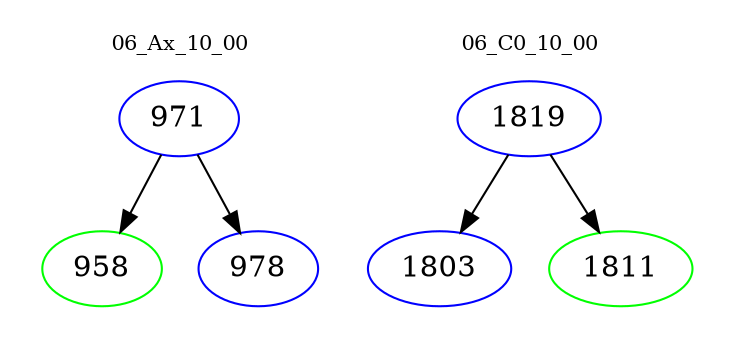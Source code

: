 digraph{
subgraph cluster_0 {
color = white
label = "06_Ax_10_00";
fontsize=10;
T0_971 [label="971", color="blue"]
T0_971 -> T0_958 [color="black"]
T0_958 [label="958", color="green"]
T0_971 -> T0_978 [color="black"]
T0_978 [label="978", color="blue"]
}
subgraph cluster_1 {
color = white
label = "06_C0_10_00";
fontsize=10;
T1_1819 [label="1819", color="blue"]
T1_1819 -> T1_1803 [color="black"]
T1_1803 [label="1803", color="blue"]
T1_1819 -> T1_1811 [color="black"]
T1_1811 [label="1811", color="green"]
}
}
